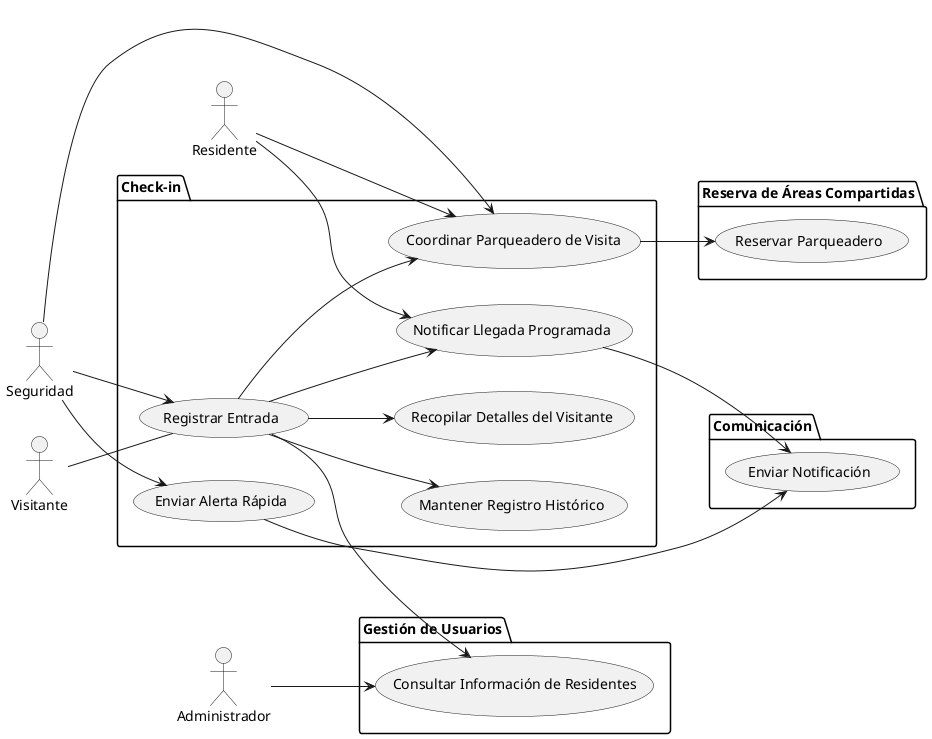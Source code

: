@startuml
left to right direction

actor "Visitante" as visitante
actor "Residente" as residente
actor "Seguridad" as seguridad
actor "Administrador" as administrador

package "Check-in" {
    usecase "Registrar Entrada" as registrarEntrada
    usecase "Recopilar Detalles del Visitante" as recopilarDetalles
    usecase "Notificar Llegada Programada" as notificarLlegada
    usecase "Mantener Registro Histórico" as mantenerRegistro
    usecase "Enviar Alerta Rápida" as enviarAlerta
    usecase "Coordinar Parqueadero de Visita" as coordinarParqueadero
}

package "Gestión de Usuarios" {
    usecase "Consultar Información de Residentes" as consultarInfoResidentes
}

package "Comunicación" {
    usecase "Enviar Notificación" as enviarNotificacion
}

package "Reserva de Áreas Compartidas" {
    usecase "Reservar Parqueadero" as reservarParqueadero
}

visitante -- registrarEntrada
registrarEntrada --> recopilarDetalles
registrarEntrada --> notificarLlegada
registrarEntrada --> coordinarParqueadero
registrarEntrada --> mantenerRegistro

notificarLlegada --> enviarNotificacion
enviarAlerta --> enviarNotificacion

seguridad --> enviarAlerta
seguridad --> registrarEntrada
seguridad --> coordinarParqueadero

residente --> notificarLlegada
residente --> coordinarParqueadero

administrador --> consultarInfoResidentes
registrarEntrada --> consultarInfoResidentes
coordinarParqueadero --> reservarParqueadero
@enduml